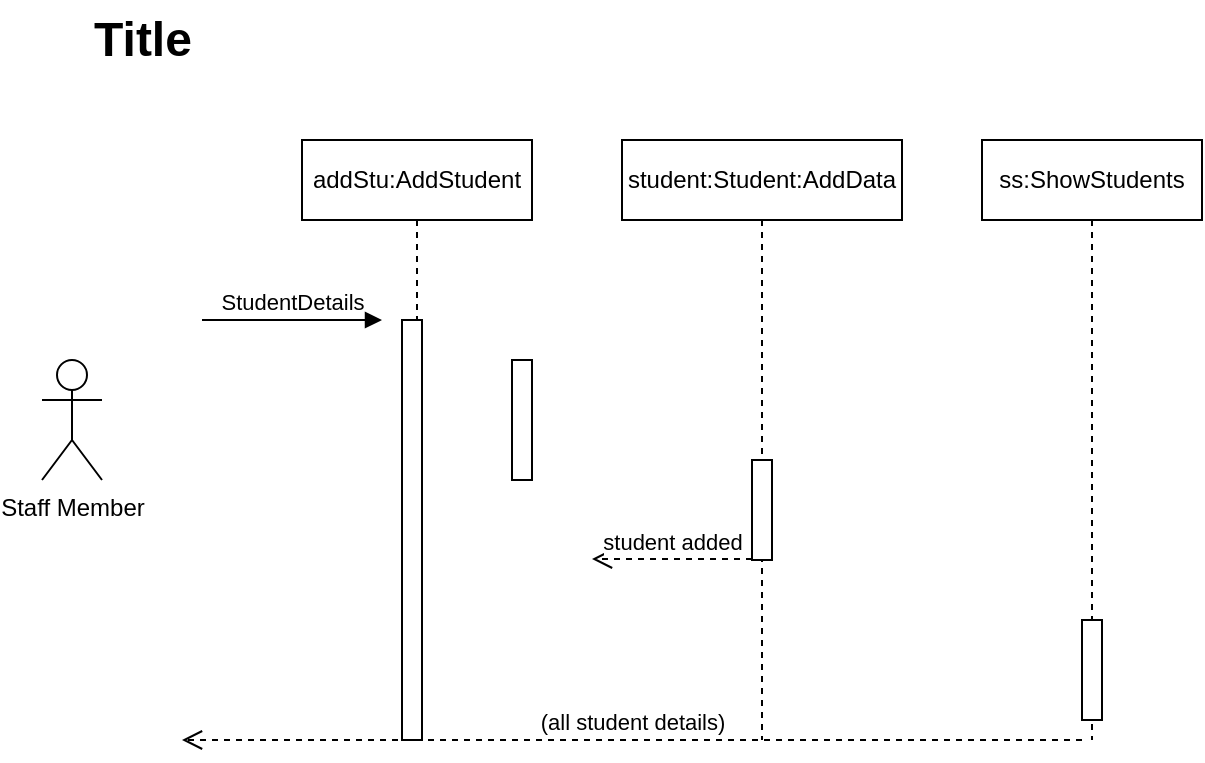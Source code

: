 <mxfile type="device" version="10.7.7"><diagram id="I4i-vx071S_DYLOczSdG" name="Page-1"><mxGraphModel grid="1" dx="1010" dy="578" gridSize="10" guides="1" tooltips="1" connect="1" arrows="1" fold="1" page="1" pageScale="1" pageWidth="827" pageHeight="1169" math="0" shadow="0"><root><mxCell id="0"/><mxCell id="1" parent="0"/><mxCell id="co3XV_CBEeV6lcW_onJb-4" value="Staff Member&lt;br&gt;" parent="1" style="shape=umlActor;verticalLabelPosition=bottom;labelBackgroundColor=#ffffff;verticalAlign=top;html=1;outlineConnect=0;" vertex="1"><mxGeometry as="geometry" x="30" y="210" width="30" height="60"/></mxCell><mxCell id="co3XV_CBEeV6lcW_onJb-7" value="addStu:AddStudent&lt;br&gt;" parent="1" style="shape=umlLifeline;perimeter=lifelinePerimeter;whiteSpace=wrap;html=1;container=1;collapsible=0;recursiveResize=0;outlineConnect=0;" vertex="1"><mxGeometry as="geometry" x="160" y="100" width="115" height="300"/></mxCell><mxCell id="co3XV_CBEeV6lcW_onJb-8" value="" parent="co3XV_CBEeV6lcW_onJb-7" style="html=1;points=[];perimeter=orthogonalPerimeter;" vertex="1"><mxGeometry as="geometry" x="50" y="90" width="10" height="210"/></mxCell><mxCell id="co3XV_CBEeV6lcW_onJb-14" value="" parent="co3XV_CBEeV6lcW_onJb-7" style="html=1;points=[];perimeter=orthogonalPerimeter;" vertex="1"><mxGeometry as="geometry" x="105" y="110" width="10" height="60"/></mxCell><mxCell id="co3XV_CBEeV6lcW_onJb-9" value="Title" parent="1" style="text;strokeColor=none;fillColor=none;html=1;fontSize=24;fontStyle=1;verticalAlign=middle;align=center;" vertex="1"><mxGeometry as="geometry" x="30" y="30" width="100" height="40"/></mxCell><mxCell id="co3XV_CBEeV6lcW_onJb-10" value="student:Student:AddData&lt;br&gt;" parent="1" style="shape=umlLifeline;perimeter=lifelinePerimeter;whiteSpace=wrap;html=1;container=1;collapsible=0;recursiveResize=0;outlineConnect=0;" vertex="1"><mxGeometry as="geometry" x="320" y="100" width="140" height="300"/></mxCell><mxCell id="co3XV_CBEeV6lcW_onJb-11" value="" parent="co3XV_CBEeV6lcW_onJb-10" style="html=1;points=[];perimeter=orthogonalPerimeter;" vertex="1"><mxGeometry as="geometry" x="65" y="160" width="10" height="50"/></mxCell><mxCell id="co3XV_CBEeV6lcW_onJb-12" value="ss:ShowStudents&lt;br&gt;" parent="1" style="shape=umlLifeline;perimeter=lifelinePerimeter;whiteSpace=wrap;html=1;container=1;collapsible=0;recursiveResize=0;outlineConnect=0;" vertex="1"><mxGeometry as="geometry" x="500" y="100" width="110" height="300"/></mxCell><mxCell id="co3XV_CBEeV6lcW_onJb-13" value="" parent="co3XV_CBEeV6lcW_onJb-12" style="html=1;points=[];perimeter=orthogonalPerimeter;" vertex="1"><mxGeometry as="geometry" x="50" y="240" width="10" height="50"/></mxCell><mxCell id="co3XV_CBEeV6lcW_onJb-15" value="student added&lt;br&gt;" parent="1" style="html=1;verticalAlign=bottom;endArrow=open;dashed=1;endSize=8;" edge="1"><mxGeometry as="geometry" relative="1"><mxPoint as="sourcePoint" x="385" y="309.5"/><mxPoint as="targetPoint" x="305" y="309.5"/></mxGeometry></mxCell><mxCell id="co3XV_CBEeV6lcW_onJb-16" value="StudentDetails&lt;br&gt;" parent="1" style="html=1;verticalAlign=bottom;endArrow=block;" edge="1"><mxGeometry as="geometry" width="80" relative="1"><mxPoint as="sourcePoint" x="110" y="190"/><mxPoint as="targetPoint" x="200" y="190"/></mxGeometry></mxCell><mxCell id="co3XV_CBEeV6lcW_onJb-17" value="(all student details)&lt;br&gt;" parent="1" style="html=1;verticalAlign=bottom;endArrow=open;dashed=1;endSize=8;" edge="1"><mxGeometry as="geometry" relative="1"><mxPoint as="sourcePoint" x="550" y="400"/><mxPoint as="targetPoint" x="100" y="400"/></mxGeometry></mxCell></root></mxGraphModel></diagram></mxfile>